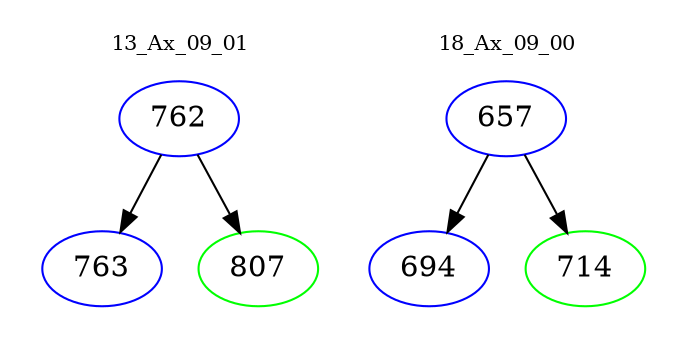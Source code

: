 digraph{
subgraph cluster_0 {
color = white
label = "13_Ax_09_01";
fontsize=10;
T0_762 [label="762", color="blue"]
T0_762 -> T0_763 [color="black"]
T0_763 [label="763", color="blue"]
T0_762 -> T0_807 [color="black"]
T0_807 [label="807", color="green"]
}
subgraph cluster_1 {
color = white
label = "18_Ax_09_00";
fontsize=10;
T1_657 [label="657", color="blue"]
T1_657 -> T1_694 [color="black"]
T1_694 [label="694", color="blue"]
T1_657 -> T1_714 [color="black"]
T1_714 [label="714", color="green"]
}
}

